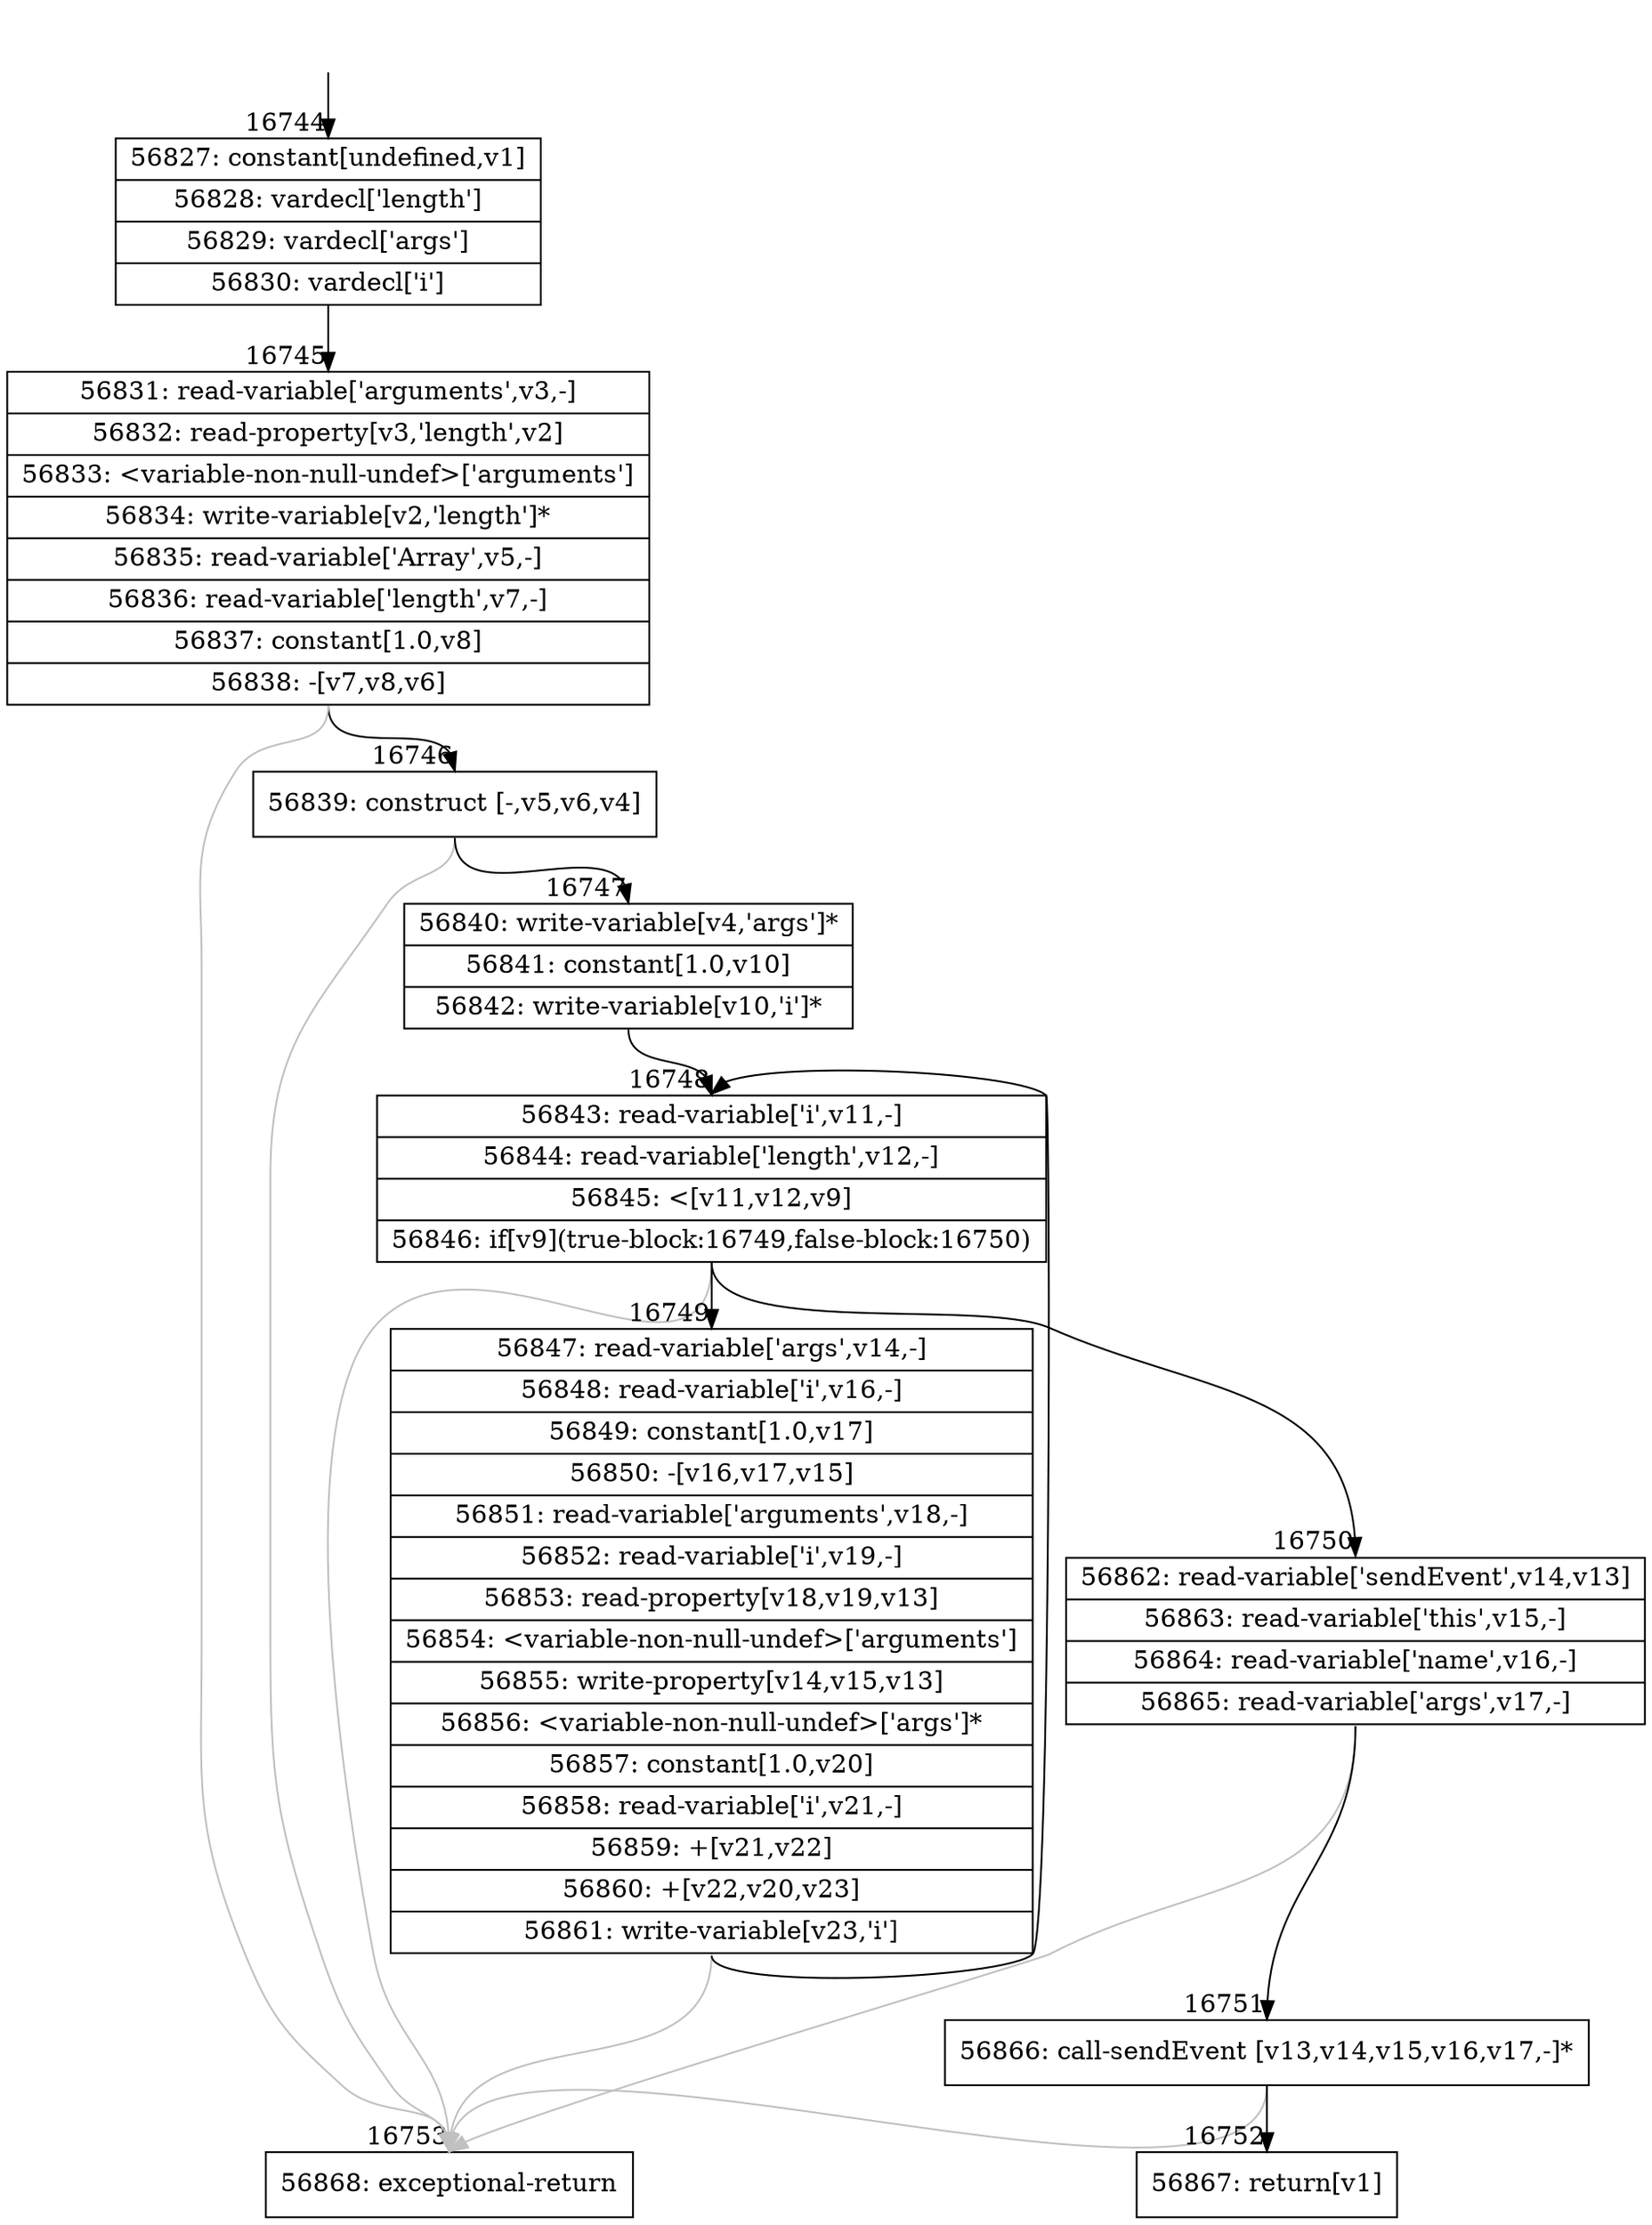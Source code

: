 digraph {
rankdir="TD"
BB_entry1430[shape=none,label=""];
BB_entry1430 -> BB16744 [tailport=s, headport=n, headlabel="    16744"]
BB16744 [shape=record label="{56827: constant[undefined,v1]|56828: vardecl['length']|56829: vardecl['args']|56830: vardecl['i']}" ] 
BB16744 -> BB16745 [tailport=s, headport=n, headlabel="      16745"]
BB16745 [shape=record label="{56831: read-variable['arguments',v3,-]|56832: read-property[v3,'length',v2]|56833: \<variable-non-null-undef\>['arguments']|56834: write-variable[v2,'length']*|56835: read-variable['Array',v5,-]|56836: read-variable['length',v7,-]|56837: constant[1.0,v8]|56838: -[v7,v8,v6]}" ] 
BB16745 -> BB16746 [tailport=s, headport=n, headlabel="      16746"]
BB16745 -> BB16753 [tailport=s, headport=n, color=gray, headlabel="      16753"]
BB16746 [shape=record label="{56839: construct [-,v5,v6,v4]}" ] 
BB16746 -> BB16747 [tailport=s, headport=n, headlabel="      16747"]
BB16746 -> BB16753 [tailport=s, headport=n, color=gray]
BB16747 [shape=record label="{56840: write-variable[v4,'args']*|56841: constant[1.0,v10]|56842: write-variable[v10,'i']*}" ] 
BB16747 -> BB16748 [tailport=s, headport=n, headlabel="      16748"]
BB16748 [shape=record label="{56843: read-variable['i',v11,-]|56844: read-variable['length',v12,-]|56845: \<[v11,v12,v9]|56846: if[v9](true-block:16749,false-block:16750)}" ] 
BB16748 -> BB16749 [tailport=s, headport=n, headlabel="      16749"]
BB16748 -> BB16750 [tailport=s, headport=n, headlabel="      16750"]
BB16748 -> BB16753 [tailport=s, headport=n, color=gray]
BB16749 [shape=record label="{56847: read-variable['args',v14,-]|56848: read-variable['i',v16,-]|56849: constant[1.0,v17]|56850: -[v16,v17,v15]|56851: read-variable['arguments',v18,-]|56852: read-variable['i',v19,-]|56853: read-property[v18,v19,v13]|56854: \<variable-non-null-undef\>['arguments']|56855: write-property[v14,v15,v13]|56856: \<variable-non-null-undef\>['args']*|56857: constant[1.0,v20]|56858: read-variable['i',v21,-]|56859: +[v21,v22]|56860: +[v22,v20,v23]|56861: write-variable[v23,'i']}" ] 
BB16749 -> BB16748 [tailport=s, headport=n]
BB16749 -> BB16753 [tailport=s, headport=n, color=gray]
BB16750 [shape=record label="{56862: read-variable['sendEvent',v14,v13]|56863: read-variable['this',v15,-]|56864: read-variable['name',v16,-]|56865: read-variable['args',v17,-]}" ] 
BB16750 -> BB16751 [tailport=s, headport=n, headlabel="      16751"]
BB16750 -> BB16753 [tailport=s, headport=n, color=gray]
BB16751 [shape=record label="{56866: call-sendEvent [v13,v14,v15,v16,v17,-]*}" ] 
BB16751 -> BB16752 [tailport=s, headport=n, headlabel="      16752"]
BB16751 -> BB16753 [tailport=s, headport=n, color=gray]
BB16752 [shape=record label="{56867: return[v1]}" ] 
BB16753 [shape=record label="{56868: exceptional-return}" ] 
//#$~ 31360
}
